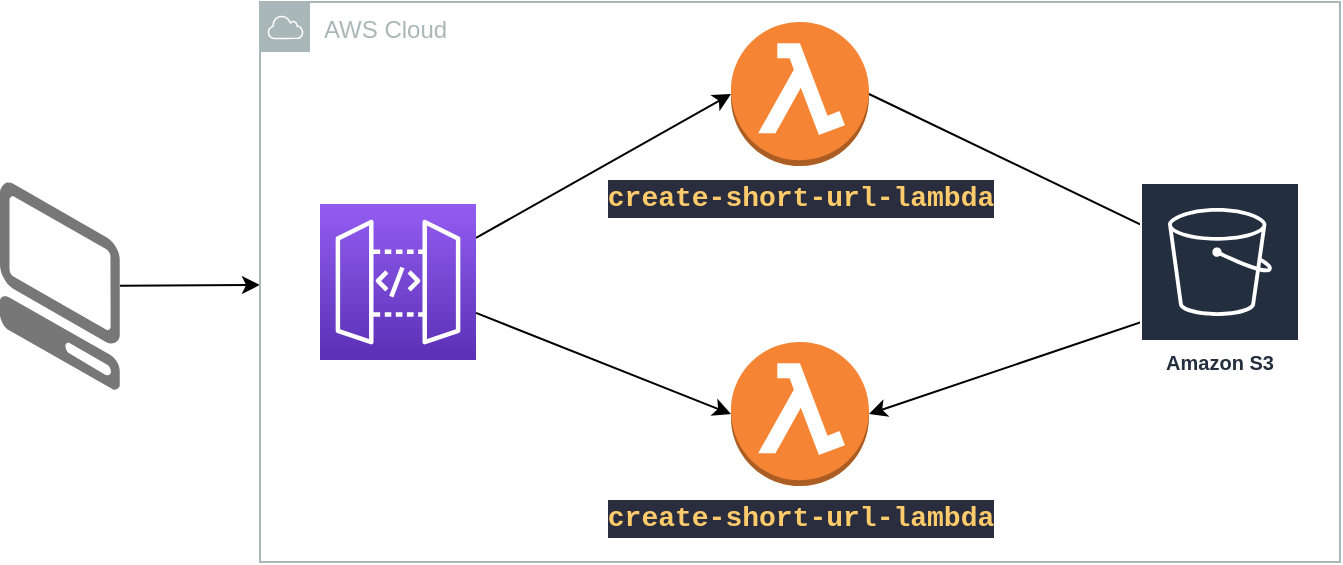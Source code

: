 <mxfile><diagram id="h5xxypSK0h1tqJQcY7xW" name="Page-1"><mxGraphModel dx="686" dy="419" grid="1" gridSize="10" guides="1" tooltips="1" connect="1" arrows="1" fold="1" page="1" pageScale="1" pageWidth="850" pageHeight="1100" math="0" shadow="0"><root><mxCell id="0"/><mxCell id="1" parent="0"/><mxCell id="8" style="edgeStyle=none;html=1;" parent="1" source="6" target="7" edge="1"><mxGeometry relative="1" as="geometry"><mxPoint x="130" y="162" as="targetPoint"/></mxGeometry></mxCell><mxCell id="6" value="" style="verticalLabelPosition=bottom;html=1;verticalAlign=top;strokeWidth=1;align=center;outlineConnect=0;dashed=0;outlineConnect=0;shape=mxgraph.aws3d.client;aspect=fixed;strokeColor=none;fillColor=#777777;" parent="1" vertex="1"><mxGeometry x="10" y="110" width="60" height="104" as="geometry"/></mxCell><mxCell id="7" value="AWS Cloud" style="sketch=0;outlineConnect=0;gradientColor=none;html=1;whiteSpace=wrap;fontSize=12;fontStyle=0;shape=mxgraph.aws4.group;grIcon=mxgraph.aws4.group_aws_cloud;strokeColor=#AAB7B8;fillColor=none;verticalAlign=top;align=left;spacingLeft=30;fontColor=#AAB7B8;dashed=0;" parent="1" vertex="1"><mxGeometry x="140" y="20" width="540" height="280" as="geometry"/></mxCell><mxCell id="14" value="" style="edgeStyle=none;html=1;entryX=0;entryY=0.5;entryDx=0;entryDy=0;entryPerimeter=0;" parent="1" source="10" target="11" edge="1"><mxGeometry relative="1" as="geometry"><mxPoint x="350" y="80" as="targetPoint"/></mxGeometry></mxCell><mxCell id="10" value="" style="sketch=0;points=[[0,0,0],[0.25,0,0],[0.5,0,0],[0.75,0,0],[1,0,0],[0,1,0],[0.25,1,0],[0.5,1,0],[0.75,1,0],[1,1,0],[0,0.25,0],[0,0.5,0],[0,0.75,0],[1,0.25,0],[1,0.5,0],[1,0.75,0]];outlineConnect=0;fontColor=#232F3E;gradientColor=#945DF2;gradientDirection=north;fillColor=#5A30B5;strokeColor=#ffffff;dashed=0;verticalLabelPosition=bottom;verticalAlign=top;align=center;html=1;fontSize=12;fontStyle=0;aspect=fixed;shape=mxgraph.aws4.resourceIcon;resIcon=mxgraph.aws4.api_gateway;" parent="1" vertex="1"><mxGeometry x="170" y="121" width="78" height="78" as="geometry"/></mxCell><mxCell id="20" value="" style="edgeStyle=none;html=1;entryX=1;entryY=0.5;entryDx=0;entryDy=0;entryPerimeter=0;exitX=1;exitY=0.5;exitDx=0;exitDy=0;exitPerimeter=0;" parent="1" source="11" target="19" edge="1"><mxGeometry relative="1" as="geometry"><Array as="points"><mxPoint x="640" y="160"/></Array></mxGeometry></mxCell><mxCell id="11" value="&lt;div style=&quot;color: rgb(191, 199, 213); background-color: rgb(41, 45, 62); font-family: Consolas, &amp;quot;Courier New&amp;quot;, monospace; font-size: 14px; line-height: 19px;&quot;&gt;&lt;span style=&quot;color: #ffcb6b;font-weight: bold;&quot;&gt;create-short-url-lambda&lt;/span&gt;&lt;/div&gt;" style="outlineConnect=0;dashed=0;verticalLabelPosition=bottom;verticalAlign=top;align=center;html=1;shape=mxgraph.aws3.lambda_function;fillColor=#F58534;gradientColor=none;" parent="1" vertex="1"><mxGeometry x="375.5" y="30" width="69" height="72" as="geometry"/></mxCell><mxCell id="15" value="" style="edgeStyle=none;html=1;entryX=0;entryY=0.5;entryDx=0;entryDy=0;entryPerimeter=0;" parent="1" source="10" target="19" edge="1"><mxGeometry relative="1" as="geometry"><mxPoint x="258" y="132.0" as="sourcePoint"/><mxPoint x="356" y="226" as="targetPoint"/></mxGeometry></mxCell><mxCell id="19" value="&lt;div style=&quot;color: rgb(191, 199, 213); background-color: rgb(41, 45, 62); font-family: Consolas, &amp;quot;Courier New&amp;quot;, monospace; font-size: 14px; line-height: 19px;&quot;&gt;&lt;span style=&quot;color: #ffcb6b;font-weight: bold;&quot;&gt;create-short-url-lambda&lt;/span&gt;&lt;/div&gt;" style="outlineConnect=0;dashed=0;verticalLabelPosition=bottom;verticalAlign=top;align=center;html=1;shape=mxgraph.aws3.lambda_function;fillColor=#F58534;gradientColor=none;" parent="1" vertex="1"><mxGeometry x="375.5" y="190" width="69" height="72" as="geometry"/></mxCell><mxCell id="21" value="Amazon S3" style="sketch=0;outlineConnect=0;fontColor=#232F3E;gradientColor=none;strokeColor=#ffffff;fillColor=#232F3E;dashed=0;verticalLabelPosition=middle;verticalAlign=bottom;align=center;html=1;whiteSpace=wrap;fontSize=10;fontStyle=1;spacing=3;shape=mxgraph.aws4.productIcon;prIcon=mxgraph.aws4.s3;" parent="1" vertex="1"><mxGeometry x="580" y="110" width="80" height="100" as="geometry"/></mxCell></root></mxGraphModel></diagram></mxfile>